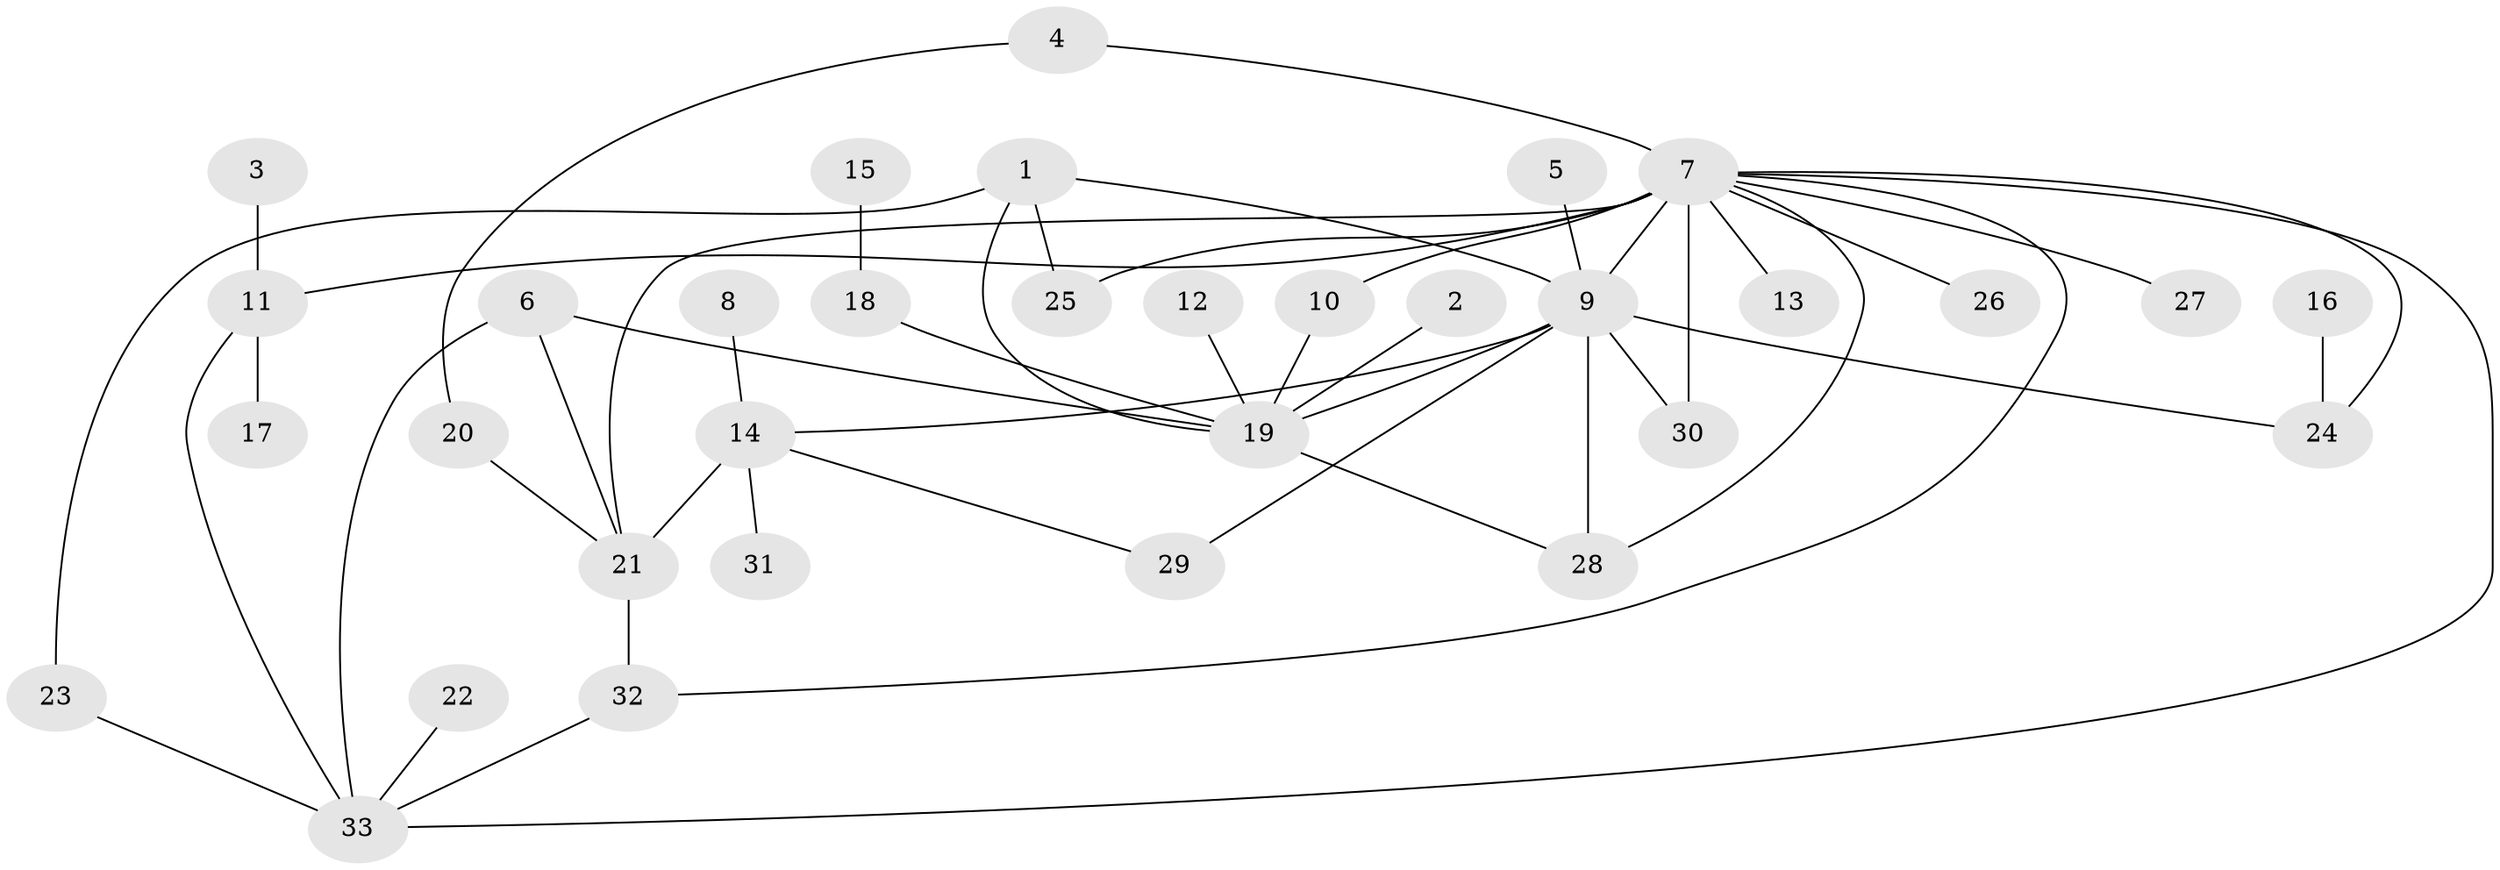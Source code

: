 // original degree distribution, {4: 0.09230769230769231, 10: 0.03076923076923077, 11: 0.015384615384615385, 3: 0.1076923076923077, 19: 0.015384615384615385, 5: 0.046153846153846156, 1: 0.5076923076923077, 2: 0.16923076923076924, 7: 0.015384615384615385}
// Generated by graph-tools (version 1.1) at 2025/01/03/09/25 03:01:45]
// undirected, 33 vertices, 48 edges
graph export_dot {
graph [start="1"]
  node [color=gray90,style=filled];
  1;
  2;
  3;
  4;
  5;
  6;
  7;
  8;
  9;
  10;
  11;
  12;
  13;
  14;
  15;
  16;
  17;
  18;
  19;
  20;
  21;
  22;
  23;
  24;
  25;
  26;
  27;
  28;
  29;
  30;
  31;
  32;
  33;
  1 -- 9 [weight=1.0];
  1 -- 19 [weight=1.0];
  1 -- 23 [weight=1.0];
  1 -- 25 [weight=1.0];
  2 -- 19 [weight=1.0];
  3 -- 11 [weight=1.0];
  4 -- 7 [weight=1.0];
  4 -- 20 [weight=1.0];
  5 -- 9 [weight=1.0];
  6 -- 19 [weight=1.0];
  6 -- 21 [weight=1.0];
  6 -- 33 [weight=1.0];
  7 -- 9 [weight=1.0];
  7 -- 10 [weight=1.0];
  7 -- 11 [weight=2.0];
  7 -- 13 [weight=1.0];
  7 -- 21 [weight=2.0];
  7 -- 24 [weight=1.0];
  7 -- 25 [weight=1.0];
  7 -- 26 [weight=1.0];
  7 -- 27 [weight=1.0];
  7 -- 28 [weight=1.0];
  7 -- 30 [weight=1.0];
  7 -- 32 [weight=1.0];
  7 -- 33 [weight=1.0];
  8 -- 14 [weight=1.0];
  9 -- 14 [weight=1.0];
  9 -- 19 [weight=1.0];
  9 -- 24 [weight=1.0];
  9 -- 28 [weight=1.0];
  9 -- 29 [weight=1.0];
  9 -- 30 [weight=1.0];
  10 -- 19 [weight=1.0];
  11 -- 17 [weight=1.0];
  11 -- 33 [weight=2.0];
  12 -- 19 [weight=1.0];
  14 -- 21 [weight=2.0];
  14 -- 29 [weight=1.0];
  14 -- 31 [weight=1.0];
  15 -- 18 [weight=1.0];
  16 -- 24 [weight=1.0];
  18 -- 19 [weight=1.0];
  19 -- 28 [weight=1.0];
  20 -- 21 [weight=1.0];
  21 -- 32 [weight=1.0];
  22 -- 33 [weight=1.0];
  23 -- 33 [weight=1.0];
  32 -- 33 [weight=1.0];
}
